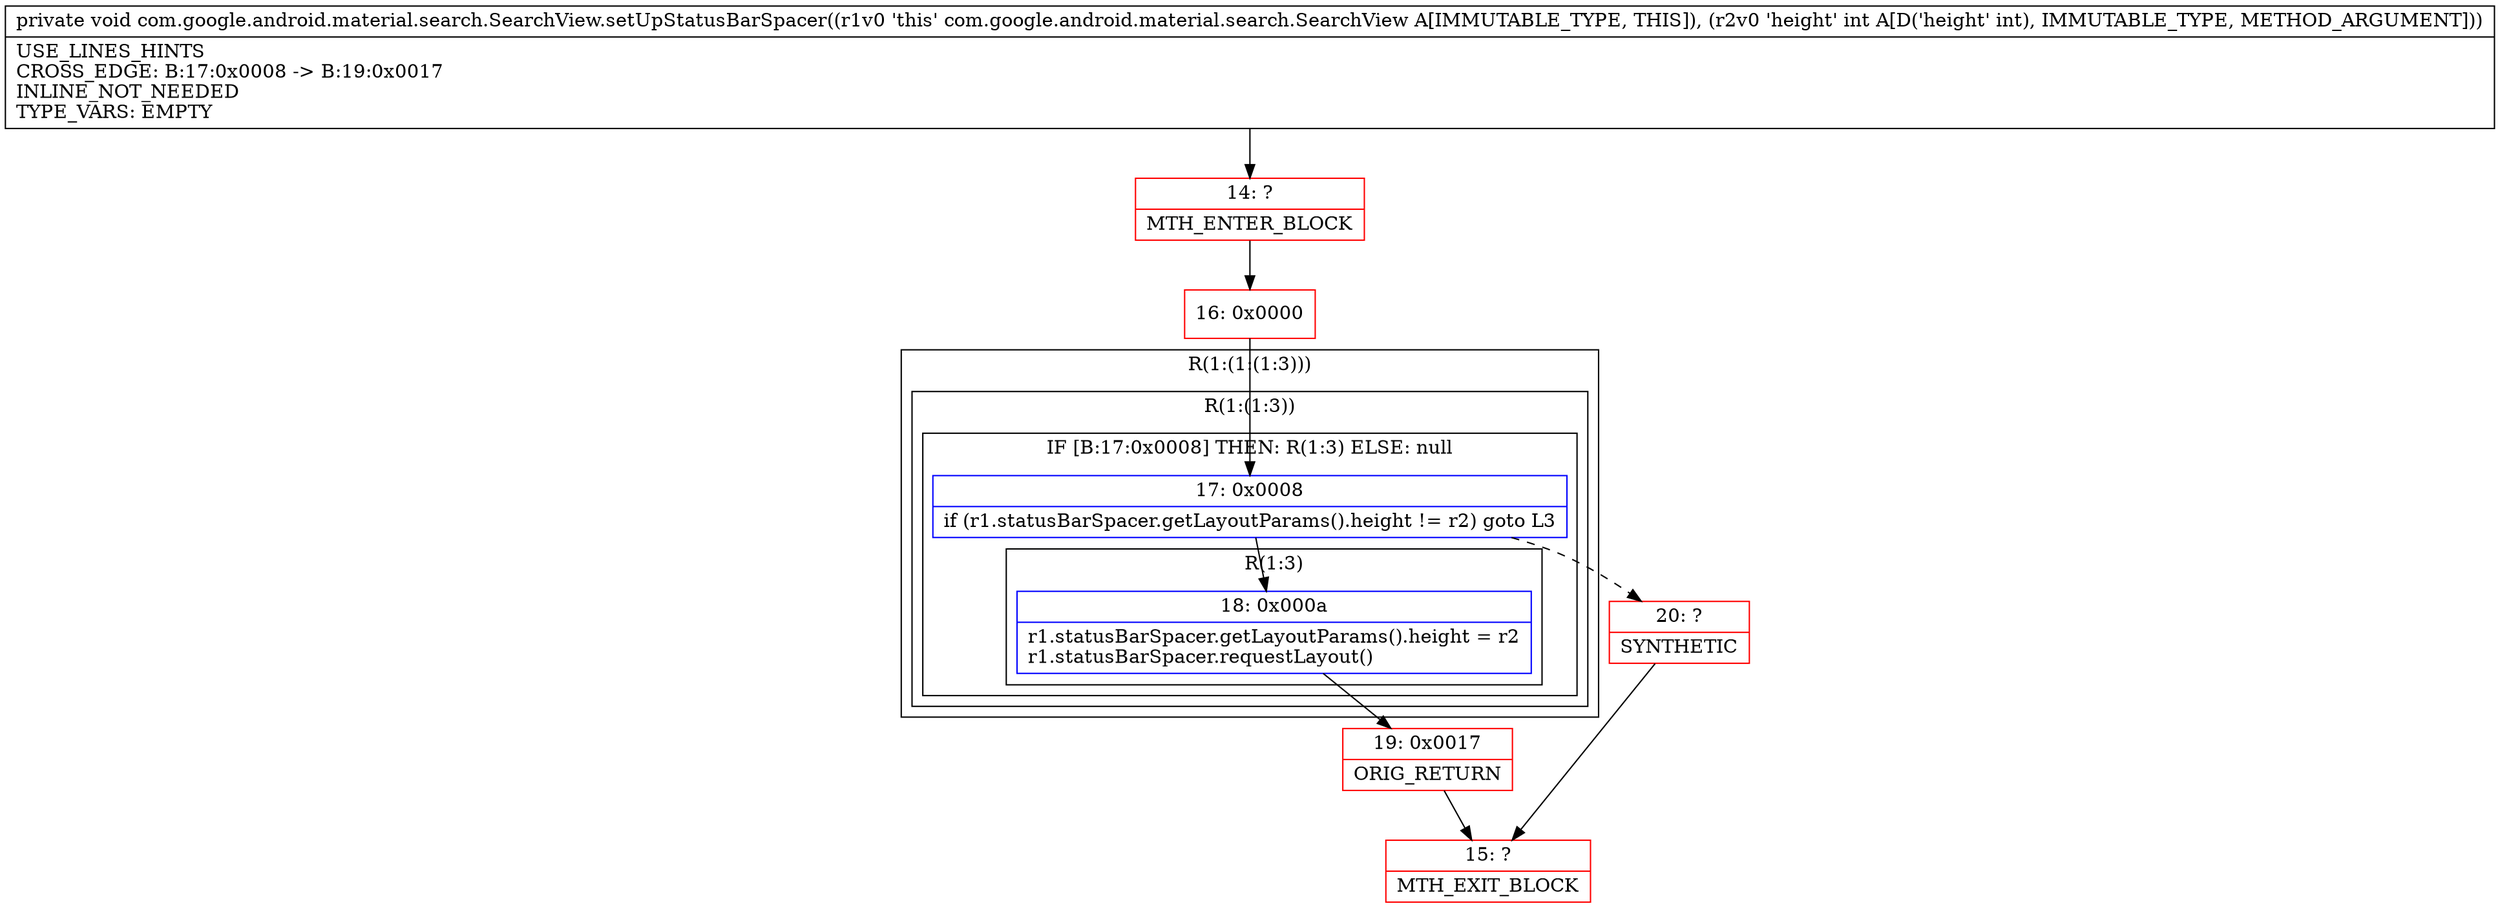 digraph "CFG forcom.google.android.material.search.SearchView.setUpStatusBarSpacer(I)V" {
subgraph cluster_Region_1043027311 {
label = "R(1:(1:(1:3)))";
node [shape=record,color=blue];
subgraph cluster_Region_1394047042 {
label = "R(1:(1:3))";
node [shape=record,color=blue];
subgraph cluster_IfRegion_1101920970 {
label = "IF [B:17:0x0008] THEN: R(1:3) ELSE: null";
node [shape=record,color=blue];
Node_17 [shape=record,label="{17\:\ 0x0008|if (r1.statusBarSpacer.getLayoutParams().height != r2) goto L3\l}"];
subgraph cluster_Region_199841923 {
label = "R(1:3)";
node [shape=record,color=blue];
Node_18 [shape=record,label="{18\:\ 0x000a|r1.statusBarSpacer.getLayoutParams().height = r2\lr1.statusBarSpacer.requestLayout()\l}"];
}
}
}
}
Node_14 [shape=record,color=red,label="{14\:\ ?|MTH_ENTER_BLOCK\l}"];
Node_16 [shape=record,color=red,label="{16\:\ 0x0000}"];
Node_19 [shape=record,color=red,label="{19\:\ 0x0017|ORIG_RETURN\l}"];
Node_15 [shape=record,color=red,label="{15\:\ ?|MTH_EXIT_BLOCK\l}"];
Node_20 [shape=record,color=red,label="{20\:\ ?|SYNTHETIC\l}"];
MethodNode[shape=record,label="{private void com.google.android.material.search.SearchView.setUpStatusBarSpacer((r1v0 'this' com.google.android.material.search.SearchView A[IMMUTABLE_TYPE, THIS]), (r2v0 'height' int A[D('height' int), IMMUTABLE_TYPE, METHOD_ARGUMENT]))  | USE_LINES_HINTS\lCROSS_EDGE: B:17:0x0008 \-\> B:19:0x0017\lINLINE_NOT_NEEDED\lTYPE_VARS: EMPTY\l}"];
MethodNode -> Node_14;Node_17 -> Node_18;
Node_17 -> Node_20[style=dashed];
Node_18 -> Node_19;
Node_14 -> Node_16;
Node_16 -> Node_17;
Node_19 -> Node_15;
Node_20 -> Node_15;
}

